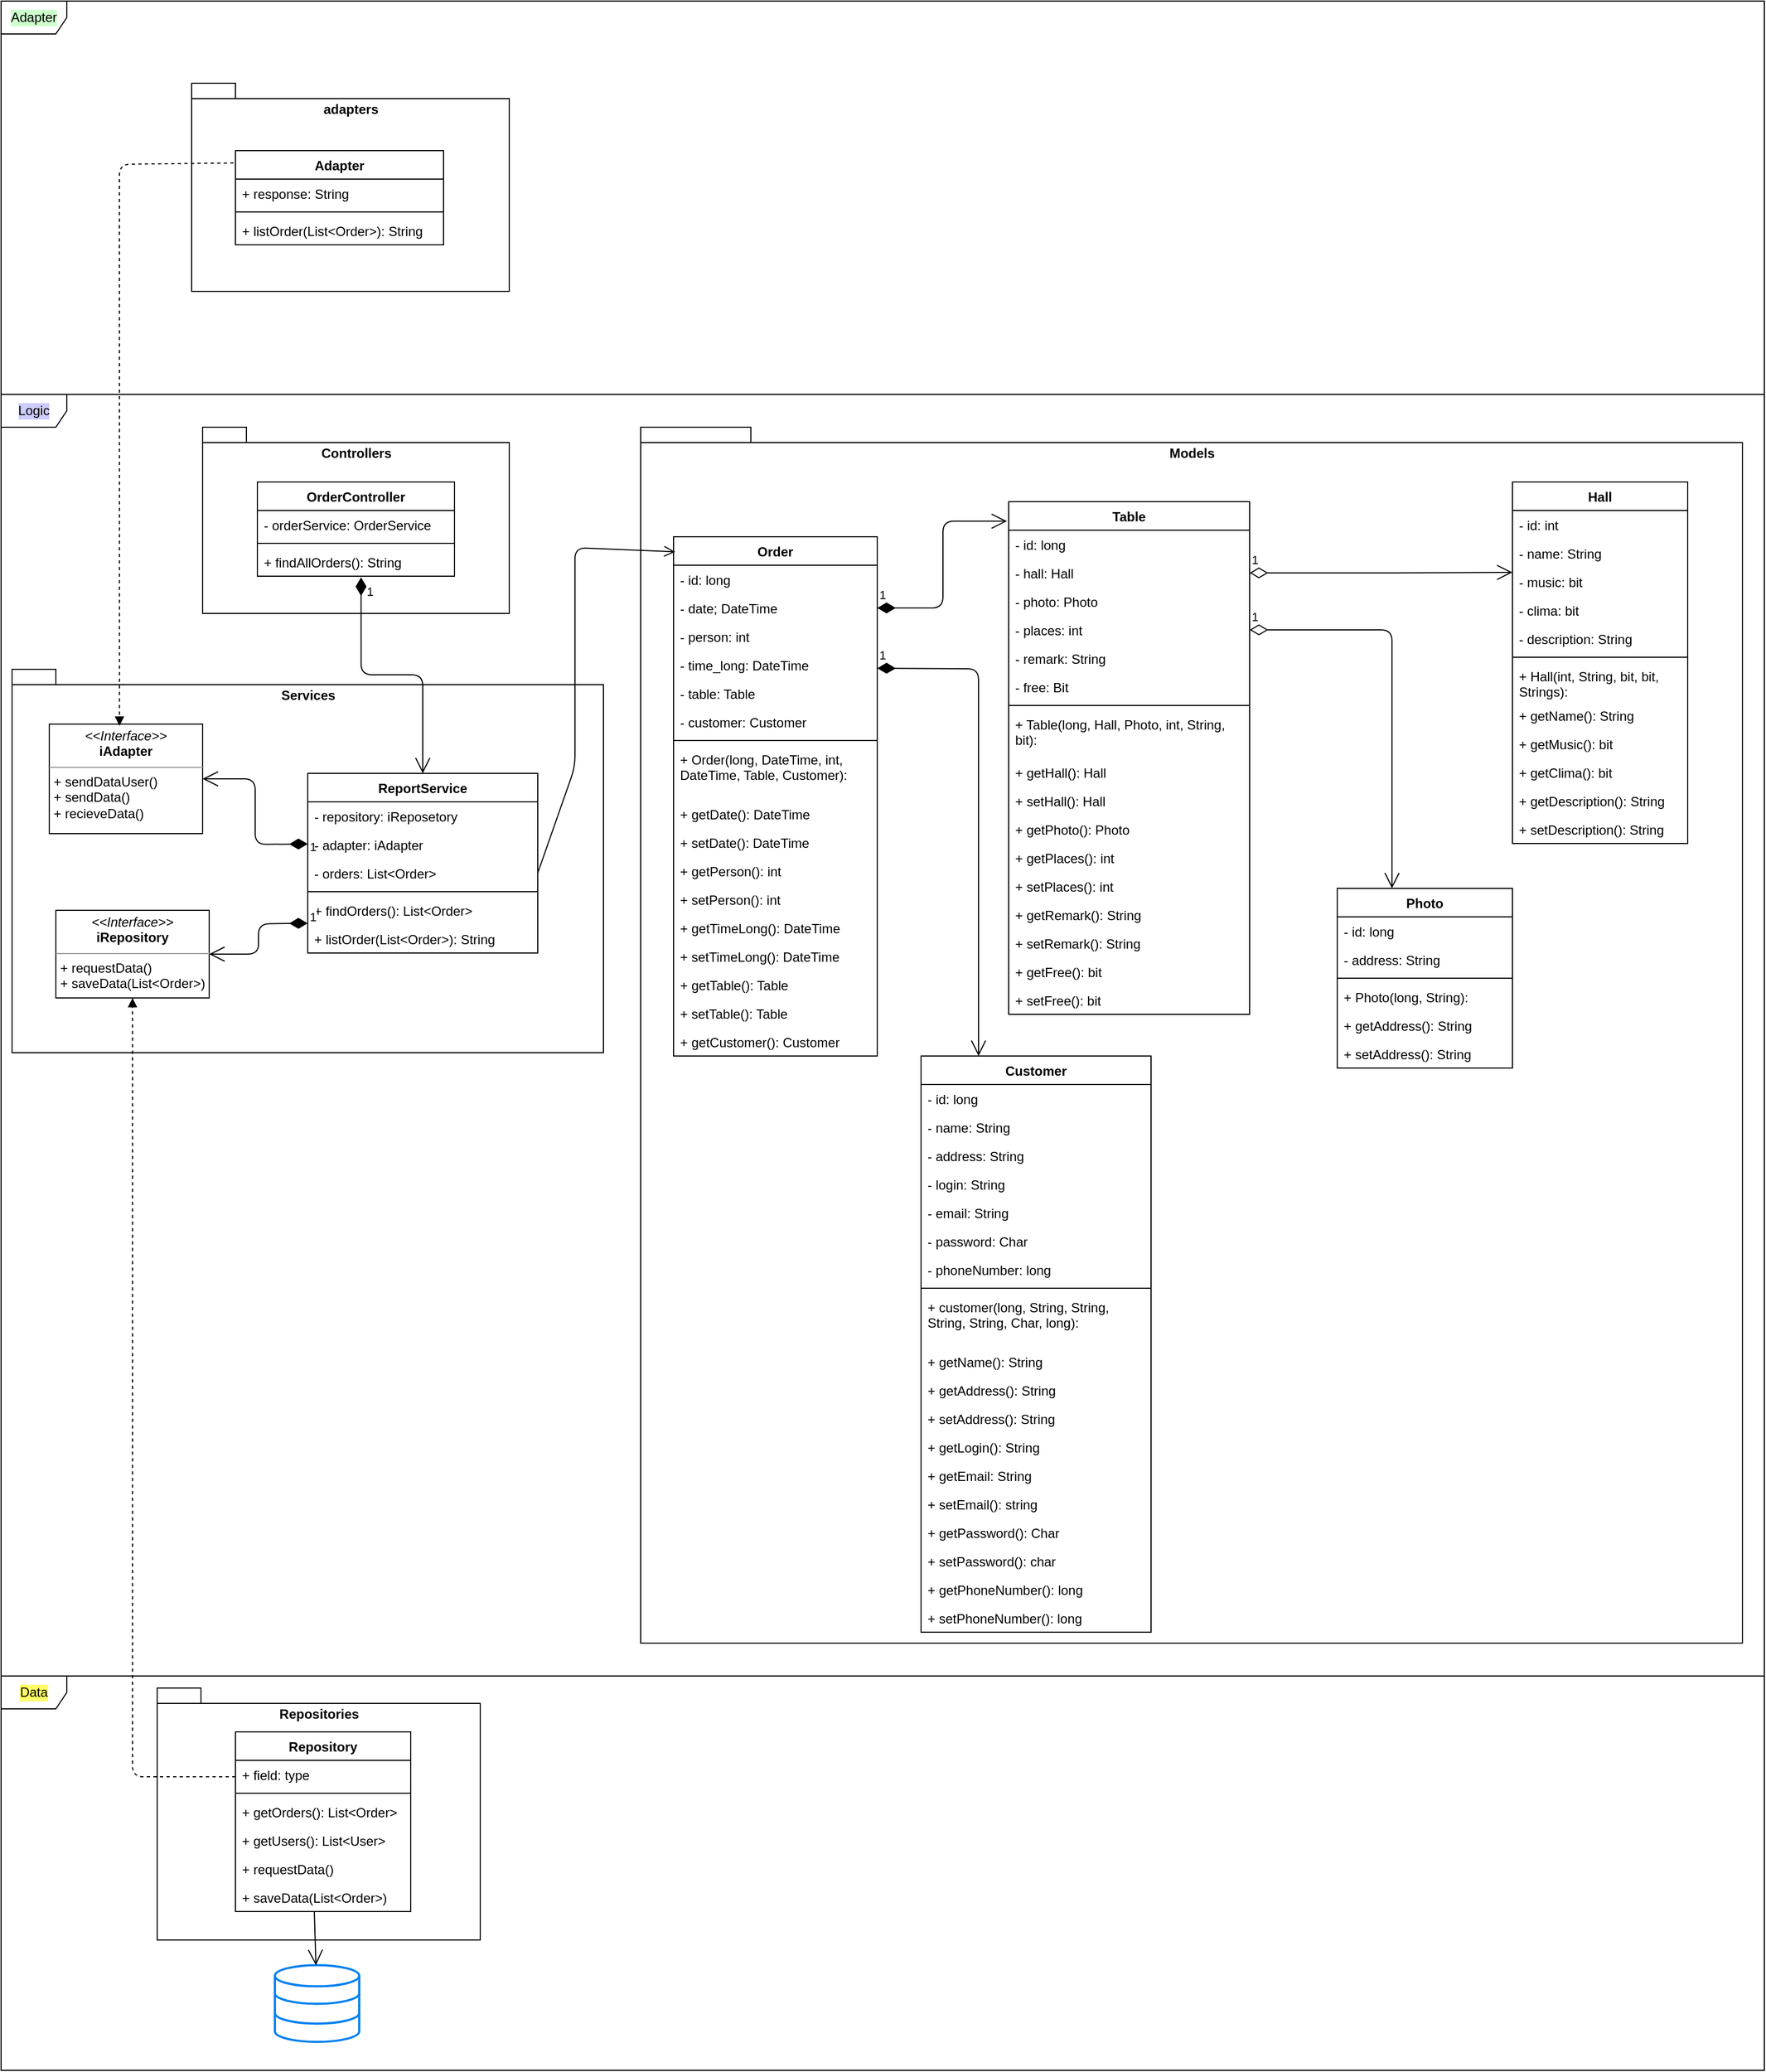 <mxfile>
    <diagram id="HveUVGLnDqSkw_67JXfe" name="Страница 1">
        <mxGraphModel dx="4443" dy="2706" grid="1" gridSize="10" guides="1" tooltips="1" connect="1" arrows="1" fold="1" page="1" pageScale="1" pageWidth="827" pageHeight="1169" math="0" shadow="0">
            <root>
                <mxCell id="0"/>
                <mxCell id="1" parent="0"/>
                <mxCell id="2" value="Data" style="shape=umlFrame;whiteSpace=wrap;html=1;labelBackgroundColor=#FFFF66;" parent="1" vertex="1">
                    <mxGeometry x="-1610" y="409" width="1610" height="360" as="geometry"/>
                </mxCell>
                <mxCell id="3" value="Logic" style="shape=umlFrame;whiteSpace=wrap;html=1;labelBackgroundColor=#CCCCFF;" parent="1" vertex="1">
                    <mxGeometry x="-1610" y="-761" width="1610" height="1170" as="geometry"/>
                </mxCell>
                <mxCell id="4" value="Repositories" style="shape=folder;fontStyle=1;spacingTop=10;tabWidth=40;tabHeight=14;tabPosition=left;html=1;verticalAlign=top;" parent="1" vertex="1">
                    <mxGeometry x="-1467.5" y="420" width="295" height="230" as="geometry"/>
                </mxCell>
                <mxCell id="5" value="Services" style="shape=folder;fontStyle=1;spacingTop=10;tabWidth=40;tabHeight=14;tabPosition=left;html=1;horizontal=1;verticalAlign=top;" parent="1" vertex="1">
                    <mxGeometry x="-1600" y="-510" width="540" height="350" as="geometry"/>
                </mxCell>
                <mxCell id="6" value="Adapter" style="shape=umlFrame;whiteSpace=wrap;html=1;labelBackgroundColor=#CCFFCC;" parent="1" vertex="1">
                    <mxGeometry x="-1610" y="-1120" width="1610" height="359" as="geometry"/>
                </mxCell>
                <mxCell id="7" value="adapters" style="shape=folder;fontStyle=1;spacingTop=10;tabWidth=40;tabHeight=14;tabPosition=left;html=1;align=center;verticalAlign=top;" parent="1" vertex="1">
                    <mxGeometry x="-1436" y="-1045" width="290" height="190" as="geometry"/>
                </mxCell>
                <mxCell id="8" value="Adapter" style="swimlane;fontStyle=1;align=center;verticalAlign=top;childLayout=stackLayout;horizontal=1;startSize=26;horizontalStack=0;resizeParent=1;resizeParentMax=0;resizeLast=0;collapsible=1;marginBottom=0;" parent="1" vertex="1">
                    <mxGeometry x="-1396" y="-983.5" width="190" height="86" as="geometry"/>
                </mxCell>
                <mxCell id="9" value="+ response: String" style="text;strokeColor=none;fillColor=none;align=left;verticalAlign=top;spacingLeft=4;spacingRight=4;overflow=hidden;rotatable=0;points=[[0,0.5],[1,0.5]];portConstraint=eastwest;" parent="8" vertex="1">
                    <mxGeometry y="26" width="190" height="26" as="geometry"/>
                </mxCell>
                <mxCell id="10" value="" style="line;strokeWidth=1;fillColor=none;align=left;verticalAlign=middle;spacingTop=-1;spacingLeft=3;spacingRight=3;rotatable=0;labelPosition=right;points=[];portConstraint=eastwest;strokeColor=inherit;" parent="8" vertex="1">
                    <mxGeometry y="52" width="190" height="8" as="geometry"/>
                </mxCell>
                <mxCell id="11" value="+ listOrder(List&lt;Order&gt;): String" style="text;strokeColor=none;fillColor=none;align=left;verticalAlign=top;spacingLeft=4;spacingRight=4;overflow=hidden;rotatable=0;points=[[0,0.5],[1,0.5]];portConstraint=eastwest;" parent="8" vertex="1">
                    <mxGeometry y="60" width="190" height="26" as="geometry"/>
                </mxCell>
                <mxCell id="12" value="ReportService" style="swimlane;fontStyle=1;align=center;verticalAlign=top;childLayout=stackLayout;horizontal=1;startSize=26;horizontalStack=0;resizeParent=1;resizeParentMax=0;resizeLast=0;collapsible=1;marginBottom=0;" parent="1" vertex="1">
                    <mxGeometry x="-1330" y="-415" width="210" height="164" as="geometry">
                        <mxRectangle x="-1266" y="-401" width="120" height="30" as="alternateBounds"/>
                    </mxGeometry>
                </mxCell>
                <mxCell id="13" value="- repository: iReposetory" style="text;strokeColor=none;fillColor=none;align=left;verticalAlign=top;spacingLeft=4;spacingRight=4;overflow=hidden;rotatable=0;points=[[0,0.5],[1,0.5]];portConstraint=eastwest;" parent="12" vertex="1">
                    <mxGeometry y="26" width="210" height="26" as="geometry"/>
                </mxCell>
                <mxCell id="15" value="1" style="endArrow=open;html=1;endSize=12;startArrow=diamondThin;startSize=14;startFill=1;edgeStyle=orthogonalEdgeStyle;align=left;verticalAlign=middle;entryX=1;entryY=0.5;entryDx=0;entryDy=0;" parent="12" target="28" edge="1">
                    <mxGeometry x="-1" y="3" relative="1" as="geometry">
                        <mxPoint y="64.41" as="sourcePoint"/>
                        <mxPoint x="160" y="64.41" as="targetPoint"/>
                    </mxGeometry>
                </mxCell>
                <mxCell id="14" value="- adapter: iAdapter" style="text;strokeColor=none;fillColor=none;align=left;verticalAlign=top;spacingLeft=4;spacingRight=4;overflow=hidden;rotatable=0;points=[[0,0.5],[1,0.5]];portConstraint=eastwest;" parent="12" vertex="1">
                    <mxGeometry y="52" width="210" height="26" as="geometry"/>
                </mxCell>
                <mxCell id="16" value="- orders: List&lt;Order&gt;" style="text;strokeColor=none;fillColor=none;align=left;verticalAlign=top;spacingLeft=4;spacingRight=4;overflow=hidden;rotatable=0;points=[[0,0.5],[1,0.5]];portConstraint=eastwest;" parent="12" vertex="1">
                    <mxGeometry y="78" width="210" height="26" as="geometry"/>
                </mxCell>
                <mxCell id="17" value="" style="line;strokeWidth=1;fillColor=none;align=left;verticalAlign=middle;spacingTop=-1;spacingLeft=3;spacingRight=3;rotatable=0;labelPosition=right;points=[];portConstraint=eastwest;strokeColor=inherit;" parent="12" vertex="1">
                    <mxGeometry y="104" width="210" height="8" as="geometry"/>
                </mxCell>
                <mxCell id="18" value="+ findOrders(): List&lt;Order&gt;" style="text;strokeColor=none;fillColor=none;align=left;verticalAlign=top;spacingLeft=4;spacingRight=4;overflow=hidden;rotatable=0;points=[[0,0.5],[1,0.5]];portConstraint=eastwest;" parent="12" vertex="1">
                    <mxGeometry y="112" width="210" height="26" as="geometry"/>
                </mxCell>
                <mxCell id="19" value="1" style="endArrow=open;html=1;endSize=12;startArrow=diamondThin;startSize=14;startFill=1;edgeStyle=orthogonalEdgeStyle;align=left;verticalAlign=bottom;entryX=1;entryY=0.5;entryDx=0;entryDy=0;" parent="12" target="27" edge="1">
                    <mxGeometry x="-1" y="3" relative="1" as="geometry">
                        <mxPoint y="136.82" as="sourcePoint"/>
                        <mxPoint x="160" y="136.82" as="targetPoint"/>
                    </mxGeometry>
                </mxCell>
                <mxCell id="20" value="+ listOrder(List&lt;Order&gt;): String" style="text;strokeColor=none;fillColor=none;align=left;verticalAlign=top;spacingLeft=4;spacingRight=4;overflow=hidden;rotatable=0;points=[[0,0.5],[1,0.5]];portConstraint=eastwest;" parent="12" vertex="1">
                    <mxGeometry y="138" width="210" height="26" as="geometry"/>
                </mxCell>
                <mxCell id="21" value="Repository" style="swimlane;fontStyle=1;align=center;verticalAlign=top;childLayout=stackLayout;horizontal=1;startSize=26;horizontalStack=0;resizeParent=1;resizeParentMax=0;resizeLast=0;collapsible=1;marginBottom=0;" parent="1" vertex="1">
                    <mxGeometry x="-1396" y="460" width="160" height="164" as="geometry"/>
                </mxCell>
                <mxCell id="22" value="+ field: type" style="text;strokeColor=none;fillColor=none;align=left;verticalAlign=top;spacingLeft=4;spacingRight=4;overflow=hidden;rotatable=0;points=[[0,0.5],[1,0.5]];portConstraint=eastwest;" parent="21" vertex="1">
                    <mxGeometry y="26" width="160" height="26" as="geometry"/>
                </mxCell>
                <mxCell id="23" value="" style="line;strokeWidth=1;fillColor=none;align=left;verticalAlign=middle;spacingTop=-1;spacingLeft=3;spacingRight=3;rotatable=0;labelPosition=right;points=[];portConstraint=eastwest;strokeColor=inherit;" parent="21" vertex="1">
                    <mxGeometry y="52" width="160" height="8" as="geometry"/>
                </mxCell>
                <mxCell id="24" value="+ getOrders(): List&lt;Order&gt;" style="text;strokeColor=none;fillColor=none;align=left;verticalAlign=top;spacingLeft=4;spacingRight=4;overflow=hidden;rotatable=0;points=[[0,0.5],[1,0.5]];portConstraint=eastwest;" parent="21" vertex="1">
                    <mxGeometry y="60" width="160" height="26" as="geometry"/>
                </mxCell>
                <mxCell id="159" value="+ getUsers(): List&lt;User&gt;" style="text;strokeColor=none;fillColor=none;align=left;verticalAlign=top;spacingLeft=4;spacingRight=4;overflow=hidden;rotatable=0;points=[[0,0.5],[1,0.5]];portConstraint=eastwest;" vertex="1" parent="21">
                    <mxGeometry y="86" width="160" height="26" as="geometry"/>
                </mxCell>
                <mxCell id="160" value="+ requestData()&#10;" style="text;strokeColor=none;fillColor=none;align=left;verticalAlign=top;spacingLeft=4;spacingRight=4;overflow=hidden;rotatable=0;points=[[0,0.5],[1,0.5]];portConstraint=eastwest;" vertex="1" parent="21">
                    <mxGeometry y="112" width="160" height="26" as="geometry"/>
                </mxCell>
                <mxCell id="161" value="+ saveData(List&lt;Order&gt;)" style="text;strokeColor=none;fillColor=none;align=left;verticalAlign=top;spacingLeft=4;spacingRight=4;overflow=hidden;rotatable=0;points=[[0,0.5],[1,0.5]];portConstraint=eastwest;" vertex="1" parent="21">
                    <mxGeometry y="138" width="160" height="26" as="geometry"/>
                </mxCell>
                <mxCell id="26" value="" style="html=1;verticalLabelPosition=bottom;align=center;labelBackgroundColor=#ffffff;verticalAlign=top;strokeWidth=2;strokeColor=#0080F0;shadow=0;dashed=0;shape=mxgraph.ios7.icons.data;" parent="1" vertex="1">
                    <mxGeometry x="-1360" y="673" width="77" height="70" as="geometry"/>
                </mxCell>
                <mxCell id="27" value="&lt;p style=&quot;margin:0px;margin-top:4px;text-align:center;&quot;&gt;&lt;i&gt;&amp;lt;&amp;lt;Interface&amp;gt;&amp;gt;&lt;/i&gt;&lt;br&gt;&lt;b&gt;iRepository&lt;/b&gt;&lt;/p&gt;&lt;hr size=&quot;1&quot;&gt;&lt;p style=&quot;margin:0px;margin-left:4px;&quot;&gt;&lt;span style=&quot;background-color: initial;&quot;&gt;+ requestData()&lt;/span&gt;&lt;/p&gt;&lt;p style=&quot;margin:0px;margin-left:4px;&quot;&gt;&lt;span style=&quot;background-color: initial;&quot;&gt;+ saveData(List&amp;lt;Order&amp;gt;)&lt;/span&gt;&lt;br&gt;&lt;/p&gt;" style="verticalAlign=top;align=left;overflow=fill;fontSize=12;fontFamily=Helvetica;html=1;" parent="1" vertex="1">
                    <mxGeometry x="-1560" y="-290" width="140" height="80" as="geometry"/>
                </mxCell>
                <mxCell id="28" value="&lt;p style=&quot;margin:0px;margin-top:4px;text-align:center;&quot;&gt;&lt;i&gt;&amp;lt;&amp;lt;Interface&amp;gt;&amp;gt;&lt;/i&gt;&lt;br&gt;&lt;b&gt;iAdapter&lt;/b&gt;&lt;/p&gt;&lt;hr size=&quot;1&quot;&gt;&lt;p style=&quot;margin:0px;margin-left:4px;&quot;&gt;&lt;span style=&quot;background-color: initial;&quot;&gt;+ sendDataUser()&lt;/span&gt;&lt;/p&gt;&lt;p style=&quot;margin:0px;margin-left:4px;&quot;&gt;&lt;span style=&quot;background-color: initial;&quot;&gt;+ sendData()&lt;/span&gt;&lt;br&gt;&lt;/p&gt;&lt;p style=&quot;margin:0px;margin-left:4px;&quot;&gt;&lt;span style=&quot;background-color: initial;&quot;&gt;+ recieveData()&lt;/span&gt;&lt;/p&gt;" style="verticalAlign=top;align=left;overflow=fill;fontSize=12;fontFamily=Helvetica;html=1;" parent="1" vertex="1">
                    <mxGeometry x="-1566" y="-460" width="140" height="100" as="geometry"/>
                </mxCell>
                <mxCell id="29" value="" style="html=1;verticalAlign=bottom;labelBackgroundColor=none;endArrow=block;endFill=1;dashed=1;exitX=-0.009;exitY=0.131;exitDx=0;exitDy=0;exitPerimeter=0;entryX=0.458;entryY=0.016;entryDx=0;entryDy=0;entryPerimeter=0;" parent="1" source="8" target="28" edge="1">
                    <mxGeometry width="160" relative="1" as="geometry">
                        <mxPoint x="-1326" y="-541" as="sourcePoint"/>
                        <mxPoint x="-1166" y="-541" as="targetPoint"/>
                        <Array as="points">
                            <mxPoint x="-1502" y="-971"/>
                        </Array>
                    </mxGeometry>
                </mxCell>
                <mxCell id="30" value="" style="html=1;verticalAlign=bottom;labelBackgroundColor=none;endArrow=block;endFill=1;dashed=1;exitX=0;exitY=0.25;exitDx=0;exitDy=0;entryX=0.5;entryY=1;entryDx=0;entryDy=0;" parent="1" source="21" target="27" edge="1">
                    <mxGeometry width="160" relative="1" as="geometry">
                        <mxPoint x="-1326" y="159" as="sourcePoint"/>
                        <mxPoint x="-1166" y="159" as="targetPoint"/>
                        <Array as="points">
                            <mxPoint x="-1490" y="501"/>
                        </Array>
                    </mxGeometry>
                </mxCell>
                <mxCell id="31" value="Controllers" style="shape=folder;fontStyle=1;spacingTop=10;tabWidth=40;tabHeight=14;tabPosition=left;html=1;horizontal=1;verticalAlign=top;" parent="1" vertex="1">
                    <mxGeometry x="-1426" y="-731" width="280" height="170" as="geometry"/>
                </mxCell>
                <mxCell id="32" value="OrderController" style="swimlane;fontStyle=1;align=center;verticalAlign=top;childLayout=stackLayout;horizontal=1;startSize=26;horizontalStack=0;resizeParent=1;resizeParentMax=0;resizeLast=0;collapsible=1;marginBottom=0;" parent="1" vertex="1">
                    <mxGeometry x="-1376" y="-681" width="180" height="86" as="geometry"/>
                </mxCell>
                <mxCell id="33" value="- orderService: OrderService" style="text;strokeColor=none;fillColor=none;align=left;verticalAlign=top;spacingLeft=4;spacingRight=4;overflow=hidden;rotatable=0;points=[[0,0.5],[1,0.5]];portConstraint=eastwest;" parent="32" vertex="1">
                    <mxGeometry y="26" width="180" height="26" as="geometry"/>
                </mxCell>
                <mxCell id="34" value="" style="line;strokeWidth=1;fillColor=none;align=left;verticalAlign=middle;spacingTop=-1;spacingLeft=3;spacingRight=3;rotatable=0;labelPosition=right;points=[];portConstraint=eastwest;strokeColor=inherit;" parent="32" vertex="1">
                    <mxGeometry y="52" width="180" height="8" as="geometry"/>
                </mxCell>
                <mxCell id="35" value="+ findAllOrders(): String" style="text;strokeColor=none;fillColor=none;align=left;verticalAlign=top;spacingLeft=4;spacingRight=4;overflow=hidden;rotatable=0;points=[[0,0.5],[1,0.5]];portConstraint=eastwest;" parent="32" vertex="1">
                    <mxGeometry y="60" width="180" height="26" as="geometry"/>
                </mxCell>
                <mxCell id="36" value="1" style="endArrow=open;html=1;endSize=12;startArrow=diamondThin;startSize=14;startFill=1;edgeStyle=orthogonalEdgeStyle;align=left;verticalAlign=top;exitX=0.526;exitY=1.038;exitDx=0;exitDy=0;exitPerimeter=0;entryX=0.5;entryY=0;entryDx=0;entryDy=0;" parent="1" source="35" target="12" edge="1">
                    <mxGeometry x="-1" y="3" relative="1" as="geometry">
                        <mxPoint x="-1326" y="-331" as="sourcePoint"/>
                        <mxPoint x="-1166" y="-331" as="targetPoint"/>
                    </mxGeometry>
                </mxCell>
                <mxCell id="37" value="Models" style="shape=folder;fontStyle=1;spacingTop=10;tabWidth=40;tabHeight=14;tabPosition=left;html=1;horizontal=1;verticalAlign=top;" parent="1" vertex="1">
                    <mxGeometry x="-1026" y="-731" width="1006" height="1110" as="geometry"/>
                </mxCell>
                <mxCell id="38" value="Order" style="swimlane;fontStyle=1;align=center;verticalAlign=top;childLayout=stackLayout;horizontal=1;startSize=26;horizontalStack=0;resizeParent=1;resizeParentMax=0;resizeLast=0;collapsible=1;marginBottom=0;" parent="1" vertex="1">
                    <mxGeometry x="-996" y="-631" width="186" height="474" as="geometry"/>
                </mxCell>
                <mxCell id="39" value="- id: long" style="text;strokeColor=none;fillColor=none;align=left;verticalAlign=top;spacingLeft=4;spacingRight=4;overflow=hidden;rotatable=0;points=[[0,0.5],[1,0.5]];portConstraint=eastwest;" parent="38" vertex="1">
                    <mxGeometry y="26" width="186" height="26" as="geometry"/>
                </mxCell>
                <mxCell id="40" value="- date; DateTime" style="text;strokeColor=none;fillColor=none;align=left;verticalAlign=top;spacingLeft=4;spacingRight=4;overflow=hidden;rotatable=0;points=[[0,0.5],[1,0.5]];portConstraint=eastwest;" parent="38" vertex="1">
                    <mxGeometry y="52" width="186" height="26" as="geometry"/>
                </mxCell>
                <mxCell id="41" value="- person: int" style="text;strokeColor=none;fillColor=none;align=left;verticalAlign=top;spacingLeft=4;spacingRight=4;overflow=hidden;rotatable=0;points=[[0,0.5],[1,0.5]];portConstraint=eastwest;" parent="38" vertex="1">
                    <mxGeometry y="78" width="186" height="26" as="geometry"/>
                </mxCell>
                <mxCell id="42" value="- time_long: DateTime" style="text;strokeColor=none;fillColor=none;align=left;verticalAlign=top;spacingLeft=4;spacingRight=4;overflow=hidden;rotatable=0;points=[[0,0.5],[1,0.5]];portConstraint=eastwest;" parent="38" vertex="1">
                    <mxGeometry y="104" width="186" height="26" as="geometry"/>
                </mxCell>
                <mxCell id="43" value="- table: Table" style="text;strokeColor=none;fillColor=none;align=left;verticalAlign=top;spacingLeft=4;spacingRight=4;overflow=hidden;rotatable=0;points=[[0,0.5],[1,0.5]];portConstraint=eastwest;" parent="38" vertex="1">
                    <mxGeometry y="130" width="186" height="26" as="geometry"/>
                </mxCell>
                <mxCell id="44" value="- customer: Customer" style="text;strokeColor=none;fillColor=none;align=left;verticalAlign=top;spacingLeft=4;spacingRight=4;overflow=hidden;rotatable=0;points=[[0,0.5],[1,0.5]];portConstraint=eastwest;" parent="38" vertex="1">
                    <mxGeometry y="156" width="186" height="26" as="geometry"/>
                </mxCell>
                <mxCell id="46" value="" style="line;strokeWidth=1;fillColor=none;align=left;verticalAlign=middle;spacingTop=-1;spacingLeft=3;spacingRight=3;rotatable=0;labelPosition=right;points=[];portConstraint=eastwest;strokeColor=inherit;" parent="38" vertex="1">
                    <mxGeometry y="182" width="186" height="8" as="geometry"/>
                </mxCell>
                <mxCell id="47" value="+ Order(long, DateTime, int, DateTime, Table, Customer):" style="text;strokeColor=none;fillColor=none;align=left;verticalAlign=top;spacingLeft=4;spacingRight=4;overflow=hidden;rotatable=0;points=[[0,0.5],[1,0.5]];portConstraint=eastwest;whiteSpace=wrap;" parent="38" vertex="1">
                    <mxGeometry y="190" width="186" height="50" as="geometry"/>
                </mxCell>
                <mxCell id="49" value="+ getDate(): DateTime" style="text;strokeColor=none;fillColor=none;align=left;verticalAlign=top;spacingLeft=4;spacingRight=4;overflow=hidden;rotatable=0;points=[[0,0.5],[1,0.5]];portConstraint=eastwest;" parent="38" vertex="1">
                    <mxGeometry y="240" width="186" height="26" as="geometry"/>
                </mxCell>
                <mxCell id="50" value="+ setDate(): DateTime" style="text;strokeColor=none;fillColor=none;align=left;verticalAlign=top;spacingLeft=4;spacingRight=4;overflow=hidden;rotatable=0;points=[[0,0.5],[1,0.5]];portConstraint=eastwest;" parent="38" vertex="1">
                    <mxGeometry y="266" width="186" height="26" as="geometry"/>
                </mxCell>
                <mxCell id="51" value="+ getPerson(): int" style="text;strokeColor=none;fillColor=none;align=left;verticalAlign=top;spacingLeft=4;spacingRight=4;overflow=hidden;rotatable=0;points=[[0,0.5],[1,0.5]];portConstraint=eastwest;" parent="38" vertex="1">
                    <mxGeometry y="292" width="186" height="26" as="geometry"/>
                </mxCell>
                <mxCell id="52" value="+ setPerson(): int" style="text;strokeColor=none;fillColor=none;align=left;verticalAlign=top;spacingLeft=4;spacingRight=4;overflow=hidden;rotatable=0;points=[[0,0.5],[1,0.5]];portConstraint=eastwest;" parent="38" vertex="1">
                    <mxGeometry y="318" width="186" height="26" as="geometry"/>
                </mxCell>
                <mxCell id="53" value="+ getTimeLong(): DateTime " style="text;strokeColor=none;fillColor=none;align=left;verticalAlign=top;spacingLeft=4;spacingRight=4;overflow=hidden;rotatable=0;points=[[0,0.5],[1,0.5]];portConstraint=eastwest;" parent="38" vertex="1">
                    <mxGeometry y="344" width="186" height="26" as="geometry"/>
                </mxCell>
                <mxCell id="54" value="+ setTimeLong(): DateTime" style="text;strokeColor=none;fillColor=none;align=left;verticalAlign=top;spacingLeft=4;spacingRight=4;overflow=hidden;rotatable=0;points=[[0,0.5],[1,0.5]];portConstraint=eastwest;" parent="38" vertex="1">
                    <mxGeometry y="370" width="186" height="26" as="geometry"/>
                </mxCell>
                <mxCell id="138" value="+ getTable(): Table" style="text;strokeColor=none;fillColor=none;align=left;verticalAlign=top;spacingLeft=4;spacingRight=4;overflow=hidden;rotatable=0;points=[[0,0.5],[1,0.5]];portConstraint=eastwest;" vertex="1" parent="38">
                    <mxGeometry y="396" width="186" height="26" as="geometry"/>
                </mxCell>
                <mxCell id="139" value="+ setTable(): Table" style="text;strokeColor=none;fillColor=none;align=left;verticalAlign=top;spacingLeft=4;spacingRight=4;overflow=hidden;rotatable=0;points=[[0,0.5],[1,0.5]];portConstraint=eastwest;" vertex="1" parent="38">
                    <mxGeometry y="422" width="186" height="26" as="geometry"/>
                </mxCell>
                <mxCell id="140" value="+ getCustomer(): Customer" style="text;strokeColor=none;fillColor=none;align=left;verticalAlign=top;spacingLeft=4;spacingRight=4;overflow=hidden;rotatable=0;points=[[0,0.5],[1,0.5]];portConstraint=eastwest;" vertex="1" parent="38">
                    <mxGeometry y="448" width="186" height="26" as="geometry"/>
                </mxCell>
                <mxCell id="55" value="" style="endArrow=open;startArrow=none;endFill=0;startFill=0;endSize=8;html=1;verticalAlign=bottom;labelBackgroundColor=none;strokeWidth=1;entryX=0.008;entryY=0.029;entryDx=0;entryDy=0;entryPerimeter=0;exitX=1;exitY=0.5;exitDx=0;exitDy=0;" parent="1" target="38" edge="1" source="16">
                    <mxGeometry width="160" relative="1" as="geometry">
                        <mxPoint x="-1176" y="-421" as="sourcePoint"/>
                        <mxPoint x="-1016" y="-421" as="targetPoint"/>
                        <Array as="points">
                            <mxPoint x="-1086" y="-421"/>
                            <mxPoint x="-1086" y="-621"/>
                        </Array>
                    </mxGeometry>
                </mxCell>
                <mxCell id="70" value="Table" style="swimlane;fontStyle=1;align=center;verticalAlign=top;childLayout=stackLayout;horizontal=1;startSize=26;horizontalStack=0;resizeParent=1;resizeParentMax=0;resizeLast=0;collapsible=1;marginBottom=0;" parent="1" vertex="1">
                    <mxGeometry x="-690" y="-663" width="220" height="468" as="geometry"/>
                </mxCell>
                <mxCell id="71" value="- id: long" style="text;strokeColor=none;fillColor=none;align=left;verticalAlign=top;spacingLeft=4;spacingRight=4;overflow=hidden;rotatable=0;points=[[0,0.5],[1,0.5]];portConstraint=eastwest;" parent="70" vertex="1">
                    <mxGeometry y="26" width="220" height="26" as="geometry"/>
                </mxCell>
                <mxCell id="72" value="- hall: Hall" style="text;strokeColor=none;fillColor=none;align=left;verticalAlign=top;spacingLeft=4;spacingRight=4;overflow=hidden;rotatable=0;points=[[0,0.5],[1,0.5]];portConstraint=eastwest;" parent="70" vertex="1">
                    <mxGeometry y="52" width="220" height="26" as="geometry"/>
                </mxCell>
                <mxCell id="73" value="- photo: Photo" style="text;strokeColor=none;fillColor=none;align=left;verticalAlign=top;spacingLeft=4;spacingRight=4;overflow=hidden;rotatable=0;points=[[0,0.5],[1,0.5]];portConstraint=eastwest;" parent="70" vertex="1">
                    <mxGeometry y="78" width="220" height="26" as="geometry"/>
                </mxCell>
                <mxCell id="74" value="- places: int" style="text;strokeColor=none;fillColor=none;align=left;verticalAlign=top;spacingLeft=4;spacingRight=4;overflow=hidden;rotatable=0;points=[[0,0.5],[1,0.5]];portConstraint=eastwest;" parent="70" vertex="1">
                    <mxGeometry y="104" width="220" height="26" as="geometry"/>
                </mxCell>
                <mxCell id="75" value="- remark: String" style="text;strokeColor=none;fillColor=none;align=left;verticalAlign=top;spacingLeft=4;spacingRight=4;overflow=hidden;rotatable=0;points=[[0,0.5],[1,0.5]];portConstraint=eastwest;" parent="70" vertex="1">
                    <mxGeometry y="130" width="220" height="26" as="geometry"/>
                </mxCell>
                <mxCell id="76" value="- free: Bit" style="text;strokeColor=none;fillColor=none;align=left;verticalAlign=top;spacingLeft=4;spacingRight=4;overflow=hidden;rotatable=0;points=[[0,0.5],[1,0.5]];portConstraint=eastwest;" parent="70" vertex="1">
                    <mxGeometry y="156" width="220" height="26" as="geometry"/>
                </mxCell>
                <mxCell id="78" value="" style="line;strokeWidth=1;fillColor=none;align=left;verticalAlign=middle;spacingTop=-1;spacingLeft=3;spacingRight=3;rotatable=0;labelPosition=right;points=[];portConstraint=eastwest;strokeColor=inherit;" parent="70" vertex="1">
                    <mxGeometry y="182" width="220" height="8" as="geometry"/>
                </mxCell>
                <mxCell id="79" value="+ Table(long, Hall, Photo, int, String, bit):" style="text;strokeColor=none;fillColor=none;align=left;verticalAlign=top;spacingLeft=4;spacingRight=4;overflow=hidden;rotatable=0;points=[[0,0.5],[1,0.5]];portConstraint=eastwest;whiteSpace=wrap;" parent="70" vertex="1">
                    <mxGeometry y="190" width="220" height="44" as="geometry"/>
                </mxCell>
                <mxCell id="80" value="+ getHall(): Hall" style="text;strokeColor=none;fillColor=none;align=left;verticalAlign=top;spacingLeft=4;spacingRight=4;overflow=hidden;rotatable=0;points=[[0,0.5],[1,0.5]];portConstraint=eastwest;" parent="70" vertex="1">
                    <mxGeometry y="234" width="220" height="26" as="geometry"/>
                </mxCell>
                <mxCell id="81" value="+ setHall(): Hall" style="text;strokeColor=none;fillColor=none;align=left;verticalAlign=top;spacingLeft=4;spacingRight=4;overflow=hidden;rotatable=0;points=[[0,0.5],[1,0.5]];portConstraint=eastwest;" parent="70" vertex="1">
                    <mxGeometry y="260" width="220" height="26" as="geometry"/>
                </mxCell>
                <mxCell id="82" value="+ getPhoto(): Photo" style="text;strokeColor=none;fillColor=none;align=left;verticalAlign=top;spacingLeft=4;spacingRight=4;overflow=hidden;rotatable=0;points=[[0,0.5],[1,0.5]];portConstraint=eastwest;" parent="70" vertex="1">
                    <mxGeometry y="286" width="220" height="26" as="geometry"/>
                </mxCell>
                <mxCell id="83" value="+ getPlaces(): int" style="text;strokeColor=none;fillColor=none;align=left;verticalAlign=top;spacingLeft=4;spacingRight=4;overflow=hidden;rotatable=0;points=[[0,0.5],[1,0.5]];portConstraint=eastwest;" parent="70" vertex="1">
                    <mxGeometry y="312" width="220" height="26" as="geometry"/>
                </mxCell>
                <mxCell id="84" value="+ setPlaces(): int" style="text;strokeColor=none;fillColor=none;align=left;verticalAlign=top;spacingLeft=4;spacingRight=4;overflow=hidden;rotatable=0;points=[[0,0.5],[1,0.5]];portConstraint=eastwest;" parent="70" vertex="1">
                    <mxGeometry y="338" width="220" height="26" as="geometry"/>
                </mxCell>
                <mxCell id="85" value="+ getRemark(): String" style="text;strokeColor=none;fillColor=none;align=left;verticalAlign=top;spacingLeft=4;spacingRight=4;overflow=hidden;rotatable=0;points=[[0,0.5],[1,0.5]];portConstraint=eastwest;" parent="70" vertex="1">
                    <mxGeometry y="364" width="220" height="26" as="geometry"/>
                </mxCell>
                <mxCell id="86" value="+ setRemark(): String" style="text;strokeColor=none;fillColor=none;align=left;verticalAlign=top;spacingLeft=4;spacingRight=4;overflow=hidden;rotatable=0;points=[[0,0.5],[1,0.5]];portConstraint=eastwest;" parent="70" vertex="1">
                    <mxGeometry y="390" width="220" height="26" as="geometry"/>
                </mxCell>
                <mxCell id="87" value="+ getFree(): bit" style="text;strokeColor=none;fillColor=none;align=left;verticalAlign=top;spacingLeft=4;spacingRight=4;overflow=hidden;rotatable=0;points=[[0,0.5],[1,0.5]];portConstraint=eastwest;" parent="70" vertex="1">
                    <mxGeometry y="416" width="220" height="26" as="geometry"/>
                </mxCell>
                <mxCell id="149" value="+ setFree(): bit" style="text;strokeColor=none;fillColor=none;align=left;verticalAlign=top;spacingLeft=4;spacingRight=4;overflow=hidden;rotatable=0;points=[[0,0.5],[1,0.5]];portConstraint=eastwest;" vertex="1" parent="70">
                    <mxGeometry y="442" width="220" height="26" as="geometry"/>
                </mxCell>
                <mxCell id="88" value="Customer" style="swimlane;fontStyle=1;align=center;verticalAlign=top;childLayout=stackLayout;horizontal=1;startSize=26;horizontalStack=0;resizeParent=1;resizeParentMax=0;resizeLast=0;collapsible=1;marginBottom=0;" parent="1" vertex="1">
                    <mxGeometry x="-770" y="-157" width="210" height="526" as="geometry"/>
                </mxCell>
                <mxCell id="89" value="- id: long" style="text;strokeColor=none;fillColor=none;align=left;verticalAlign=top;spacingLeft=4;spacingRight=4;overflow=hidden;rotatable=0;points=[[0,0.5],[1,0.5]];portConstraint=eastwest;" parent="88" vertex="1">
                    <mxGeometry y="26" width="210" height="26" as="geometry"/>
                </mxCell>
                <mxCell id="90" value="- name: String" style="text;strokeColor=none;fillColor=none;align=left;verticalAlign=top;spacingLeft=4;spacingRight=4;overflow=hidden;rotatable=0;points=[[0,0.5],[1,0.5]];portConstraint=eastwest;" parent="88" vertex="1">
                    <mxGeometry y="52" width="210" height="26" as="geometry"/>
                </mxCell>
                <mxCell id="91" value="- address: String" style="text;strokeColor=none;fillColor=none;align=left;verticalAlign=top;spacingLeft=4;spacingRight=4;overflow=hidden;rotatable=0;points=[[0,0.5],[1,0.5]];portConstraint=eastwest;" parent="88" vertex="1">
                    <mxGeometry y="78" width="210" height="26" as="geometry"/>
                </mxCell>
                <mxCell id="141" value="- login: String" style="text;strokeColor=none;fillColor=none;align=left;verticalAlign=top;spacingLeft=4;spacingRight=4;overflow=hidden;rotatable=0;points=[[0,0.5],[1,0.5]];portConstraint=eastwest;" vertex="1" parent="88">
                    <mxGeometry y="104" width="210" height="26" as="geometry"/>
                </mxCell>
                <mxCell id="142" value="- email: String" style="text;strokeColor=none;fillColor=none;align=left;verticalAlign=top;spacingLeft=4;spacingRight=4;overflow=hidden;rotatable=0;points=[[0,0.5],[1,0.5]];portConstraint=eastwest;" vertex="1" parent="88">
                    <mxGeometry y="130" width="210" height="26" as="geometry"/>
                </mxCell>
                <mxCell id="143" value="- password: Char" style="text;strokeColor=none;fillColor=none;align=left;verticalAlign=top;spacingLeft=4;spacingRight=4;overflow=hidden;rotatable=0;points=[[0,0.5],[1,0.5]];portConstraint=eastwest;" vertex="1" parent="88">
                    <mxGeometry y="156" width="210" height="26" as="geometry"/>
                </mxCell>
                <mxCell id="92" value="- phoneNumber: long" style="text;strokeColor=none;fillColor=none;align=left;verticalAlign=top;spacingLeft=4;spacingRight=4;overflow=hidden;rotatable=0;points=[[0,0.5],[1,0.5]];portConstraint=eastwest;" parent="88" vertex="1">
                    <mxGeometry y="182" width="210" height="26" as="geometry"/>
                </mxCell>
                <mxCell id="93" value="" style="line;strokeWidth=1;fillColor=none;align=left;verticalAlign=middle;spacingTop=-1;spacingLeft=3;spacingRight=3;rotatable=0;labelPosition=right;points=[];portConstraint=eastwest;strokeColor=inherit;" parent="88" vertex="1">
                    <mxGeometry y="208" width="210" height="8" as="geometry"/>
                </mxCell>
                <mxCell id="94" value="+ customer(long, String, String, String, String, Char, long): " style="text;strokeColor=none;fillColor=none;align=left;verticalAlign=top;spacingLeft=4;spacingRight=4;overflow=hidden;rotatable=0;points=[[0,0.5],[1,0.5]];portConstraint=eastwest;whiteSpace=wrap;" parent="88" vertex="1">
                    <mxGeometry y="216" width="210" height="50" as="geometry"/>
                </mxCell>
                <mxCell id="95" value="+ getName(): String " style="text;strokeColor=none;fillColor=none;align=left;verticalAlign=top;spacingLeft=4;spacingRight=4;overflow=hidden;rotatable=0;points=[[0,0.5],[1,0.5]];portConstraint=eastwest;" parent="88" vertex="1">
                    <mxGeometry y="266" width="210" height="26" as="geometry"/>
                </mxCell>
                <mxCell id="96" value="+ getAddress(): String " style="text;strokeColor=none;fillColor=none;align=left;verticalAlign=top;spacingLeft=4;spacingRight=4;overflow=hidden;rotatable=0;points=[[0,0.5],[1,0.5]];portConstraint=eastwest;" parent="88" vertex="1">
                    <mxGeometry y="292" width="210" height="26" as="geometry"/>
                </mxCell>
                <mxCell id="97" value="+ setAddress(): String " style="text;strokeColor=none;fillColor=none;align=left;verticalAlign=top;spacingLeft=4;spacingRight=4;overflow=hidden;rotatable=0;points=[[0,0.5],[1,0.5]];portConstraint=eastwest;" parent="88" vertex="1">
                    <mxGeometry y="318" width="210" height="26" as="geometry"/>
                </mxCell>
                <mxCell id="98" value="+ getLogin(): String" style="text;strokeColor=none;fillColor=none;align=left;verticalAlign=top;spacingLeft=4;spacingRight=4;overflow=hidden;rotatable=0;points=[[0,0.5],[1,0.5]];portConstraint=eastwest;" parent="88" vertex="1">
                    <mxGeometry y="344" width="210" height="26" as="geometry"/>
                </mxCell>
                <mxCell id="99" value="+ getEmail: String" style="text;strokeColor=none;fillColor=none;align=left;verticalAlign=top;spacingLeft=4;spacingRight=4;overflow=hidden;rotatable=0;points=[[0,0.5],[1,0.5]];portConstraint=eastwest;" parent="88" vertex="1">
                    <mxGeometry y="370" width="210" height="26" as="geometry"/>
                </mxCell>
                <mxCell id="144" value="+ setEmail(): string" style="text;strokeColor=none;fillColor=none;align=left;verticalAlign=top;spacingLeft=4;spacingRight=4;overflow=hidden;rotatable=0;points=[[0,0.5],[1,0.5]];portConstraint=eastwest;" vertex="1" parent="88">
                    <mxGeometry y="396" width="210" height="26" as="geometry"/>
                </mxCell>
                <mxCell id="145" value="+ getPassword(): Char" style="text;strokeColor=none;fillColor=none;align=left;verticalAlign=top;spacingLeft=4;spacingRight=4;overflow=hidden;rotatable=0;points=[[0,0.5],[1,0.5]];portConstraint=eastwest;" vertex="1" parent="88">
                    <mxGeometry y="422" width="210" height="26" as="geometry"/>
                </mxCell>
                <mxCell id="146" value="+ setPassword(): char" style="text;strokeColor=none;fillColor=none;align=left;verticalAlign=top;spacingLeft=4;spacingRight=4;overflow=hidden;rotatable=0;points=[[0,0.5],[1,0.5]];portConstraint=eastwest;" vertex="1" parent="88">
                    <mxGeometry y="448" width="210" height="26" as="geometry"/>
                </mxCell>
                <mxCell id="147" value="+ getPhoneNumber(): long" style="text;strokeColor=none;fillColor=none;align=left;verticalAlign=top;spacingLeft=4;spacingRight=4;overflow=hidden;rotatable=0;points=[[0,0.5],[1,0.5]];portConstraint=eastwest;" vertex="1" parent="88">
                    <mxGeometry y="474" width="210" height="26" as="geometry"/>
                </mxCell>
                <mxCell id="148" value="+ setPhoneNumber(): long" style="text;strokeColor=none;fillColor=none;align=left;verticalAlign=top;spacingLeft=4;spacingRight=4;overflow=hidden;rotatable=0;points=[[0,0.5],[1,0.5]];portConstraint=eastwest;" vertex="1" parent="88">
                    <mxGeometry y="500" width="210" height="26" as="geometry"/>
                </mxCell>
                <mxCell id="100" value="Hall" style="swimlane;fontStyle=1;align=center;verticalAlign=top;childLayout=stackLayout;horizontal=1;startSize=26;horizontalStack=0;resizeParent=1;resizeParentMax=0;resizeLast=0;collapsible=1;marginBottom=0;" parent="1" vertex="1">
                    <mxGeometry x="-230" y="-681" width="160" height="330" as="geometry"/>
                </mxCell>
                <mxCell id="101" value="- id: int" style="text;strokeColor=none;fillColor=none;align=left;verticalAlign=top;spacingLeft=4;spacingRight=4;overflow=hidden;rotatable=0;points=[[0,0.5],[1,0.5]];portConstraint=eastwest;" parent="100" vertex="1">
                    <mxGeometry y="26" width="160" height="26" as="geometry"/>
                </mxCell>
                <mxCell id="102" value="- name: String" style="text;strokeColor=none;fillColor=none;align=left;verticalAlign=top;spacingLeft=4;spacingRight=4;overflow=hidden;rotatable=0;points=[[0,0.5],[1,0.5]];portConstraint=eastwest;" parent="100" vertex="1">
                    <mxGeometry y="52" width="160" height="26" as="geometry"/>
                </mxCell>
                <mxCell id="150" value="- music: bit" style="text;strokeColor=none;fillColor=none;align=left;verticalAlign=top;spacingLeft=4;spacingRight=4;overflow=hidden;rotatable=0;points=[[0,0.5],[1,0.5]];portConstraint=eastwest;" vertex="1" parent="100">
                    <mxGeometry y="78" width="160" height="26" as="geometry"/>
                </mxCell>
                <mxCell id="151" value="- clima: bit" style="text;strokeColor=none;fillColor=none;align=left;verticalAlign=top;spacingLeft=4;spacingRight=4;overflow=hidden;rotatable=0;points=[[0,0.5],[1,0.5]];portConstraint=eastwest;" vertex="1" parent="100">
                    <mxGeometry y="104" width="160" height="26" as="geometry"/>
                </mxCell>
                <mxCell id="152" value="- description: String " style="text;strokeColor=none;fillColor=none;align=left;verticalAlign=top;spacingLeft=4;spacingRight=4;overflow=hidden;rotatable=0;points=[[0,0.5],[1,0.5]];portConstraint=eastwest;" vertex="1" parent="100">
                    <mxGeometry y="130" width="160" height="26" as="geometry"/>
                </mxCell>
                <mxCell id="103" value="" style="line;strokeWidth=1;fillColor=none;align=left;verticalAlign=middle;spacingTop=-1;spacingLeft=3;spacingRight=3;rotatable=0;labelPosition=right;points=[];portConstraint=eastwest;strokeColor=inherit;" parent="100" vertex="1">
                    <mxGeometry y="156" width="160" height="8" as="geometry"/>
                </mxCell>
                <mxCell id="104" value="+ Hall(int, String, bit, bit, Strings):" style="text;strokeColor=none;fillColor=none;align=left;verticalAlign=top;spacingLeft=4;spacingRight=4;overflow=hidden;rotatable=0;points=[[0,0.5],[1,0.5]];portConstraint=eastwest;whiteSpace=wrap;" parent="100" vertex="1">
                    <mxGeometry y="164" width="160" height="36" as="geometry"/>
                </mxCell>
                <mxCell id="105" value="+ getName(): String" style="text;strokeColor=none;fillColor=none;align=left;verticalAlign=top;spacingLeft=4;spacingRight=4;overflow=hidden;rotatable=0;points=[[0,0.5],[1,0.5]];portConstraint=eastwest;" parent="100" vertex="1">
                    <mxGeometry y="200" width="160" height="26" as="geometry"/>
                </mxCell>
                <mxCell id="153" value="+ getMusic(): bit" style="text;strokeColor=none;fillColor=none;align=left;verticalAlign=top;spacingLeft=4;spacingRight=4;overflow=hidden;rotatable=0;points=[[0,0.5],[1,0.5]];portConstraint=eastwest;" vertex="1" parent="100">
                    <mxGeometry y="226" width="160" height="26" as="geometry"/>
                </mxCell>
                <mxCell id="154" value="+ getClima(): bit" style="text;strokeColor=none;fillColor=none;align=left;verticalAlign=top;spacingLeft=4;spacingRight=4;overflow=hidden;rotatable=0;points=[[0,0.5],[1,0.5]];portConstraint=eastwest;" vertex="1" parent="100">
                    <mxGeometry y="252" width="160" height="26" as="geometry"/>
                </mxCell>
                <mxCell id="156" value="+ getDescription(): String" style="text;strokeColor=none;fillColor=none;align=left;verticalAlign=top;spacingLeft=4;spacingRight=4;overflow=hidden;rotatable=0;points=[[0,0.5],[1,0.5]];portConstraint=eastwest;" vertex="1" parent="100">
                    <mxGeometry y="278" width="160" height="26" as="geometry"/>
                </mxCell>
                <mxCell id="157" value="+ setDescription(): String" style="text;strokeColor=none;fillColor=none;align=left;verticalAlign=top;spacingLeft=4;spacingRight=4;overflow=hidden;rotatable=0;points=[[0,0.5],[1,0.5]];portConstraint=eastwest;" vertex="1" parent="100">
                    <mxGeometry y="304" width="160" height="26" as="geometry"/>
                </mxCell>
                <mxCell id="120" value="1" style="endArrow=open;html=1;endSize=12;startArrow=diamondThin;startSize=14;startFill=1;edgeStyle=orthogonalEdgeStyle;align=left;verticalAlign=bottom;entryX=0.25;entryY=0;entryDx=0;entryDy=0;" parent="1" target="88" edge="1">
                    <mxGeometry x="-1" y="3" relative="1" as="geometry">
                        <mxPoint x="-810" y="-511" as="sourcePoint"/>
                        <mxPoint x="-676" y="-511" as="targetPoint"/>
                    </mxGeometry>
                </mxCell>
                <mxCell id="121" value="1" style="endArrow=open;html=1;endSize=12;startArrow=diamondThin;startSize=14;startFill=0;edgeStyle=orthogonalEdgeStyle;align=left;verticalAlign=bottom;exitX=1;exitY=0.5;exitDx=0;exitDy=0;entryX=0;entryY=0.25;entryDx=0;entryDy=0;" parent="1" source="72" target="100" edge="1">
                    <mxGeometry x="-1" y="3" relative="1" as="geometry">
                        <mxPoint x="-656" y="-461" as="sourcePoint"/>
                        <mxPoint x="-496" y="-461" as="targetPoint"/>
                    </mxGeometry>
                </mxCell>
                <mxCell id="122" value="1" style="endArrow=open;html=1;endSize=12;startArrow=diamondThin;startSize=14;startFill=1;edgeStyle=orthogonalEdgeStyle;align=left;verticalAlign=bottom;exitX=1;exitY=0.5;exitDx=0;exitDy=0;entryX=-0.007;entryY=0.038;entryDx=0;entryDy=0;entryPerimeter=0;" parent="1" source="40" target="70" edge="1">
                    <mxGeometry x="-1" y="3" relative="1" as="geometry">
                        <mxPoint x="-656" y="-581" as="sourcePoint"/>
                        <mxPoint x="-496" y="-581" as="targetPoint"/>
                    </mxGeometry>
                </mxCell>
                <mxCell id="129" value="Photo" style="swimlane;fontStyle=1;align=center;verticalAlign=top;childLayout=stackLayout;horizontal=1;startSize=26;horizontalStack=0;resizeParent=1;resizeParentMax=0;resizeLast=0;collapsible=1;marginBottom=0;" parent="1" vertex="1">
                    <mxGeometry x="-390" y="-310" width="160" height="164" as="geometry"/>
                </mxCell>
                <mxCell id="130" value="- id: long" style="text;strokeColor=none;fillColor=none;align=left;verticalAlign=top;spacingLeft=4;spacingRight=4;overflow=hidden;rotatable=0;points=[[0,0.5],[1,0.5]];portConstraint=eastwest;" parent="129" vertex="1">
                    <mxGeometry y="26" width="160" height="26" as="geometry"/>
                </mxCell>
                <mxCell id="131" value="- address: String" style="text;strokeColor=none;fillColor=none;align=left;verticalAlign=top;spacingLeft=4;spacingRight=4;overflow=hidden;rotatable=0;points=[[0,0.5],[1,0.5]];portConstraint=eastwest;" parent="129" vertex="1">
                    <mxGeometry y="52" width="160" height="26" as="geometry"/>
                </mxCell>
                <mxCell id="132" value="" style="line;strokeWidth=1;fillColor=none;align=left;verticalAlign=middle;spacingTop=-1;spacingLeft=3;spacingRight=3;rotatable=0;labelPosition=right;points=[];portConstraint=eastwest;strokeColor=inherit;" parent="129" vertex="1">
                    <mxGeometry y="78" width="160" height="8" as="geometry"/>
                </mxCell>
                <mxCell id="133" value="+ Photo(long, String):" style="text;strokeColor=none;fillColor=none;align=left;verticalAlign=top;spacingLeft=4;spacingRight=4;overflow=hidden;rotatable=0;points=[[0,0.5],[1,0.5]];portConstraint=eastwest;" parent="129" vertex="1">
                    <mxGeometry y="86" width="160" height="26" as="geometry"/>
                </mxCell>
                <mxCell id="134" value="+ getAddress(): String" style="text;strokeColor=none;fillColor=none;align=left;verticalAlign=top;spacingLeft=4;spacingRight=4;overflow=hidden;rotatable=0;points=[[0,0.5],[1,0.5]];portConstraint=eastwest;" parent="129" vertex="1">
                    <mxGeometry y="112" width="160" height="26" as="geometry"/>
                </mxCell>
                <mxCell id="158" value="+ setAddress(): String" style="text;strokeColor=none;fillColor=none;align=left;verticalAlign=top;spacingLeft=4;spacingRight=4;overflow=hidden;rotatable=0;points=[[0,0.5],[1,0.5]];portConstraint=eastwest;" vertex="1" parent="129">
                    <mxGeometry y="138" width="160" height="26" as="geometry"/>
                </mxCell>
                <mxCell id="136" value="1" style="endArrow=open;html=1;endSize=12;startArrow=diamondThin;startSize=14;startFill=0;edgeStyle=orthogonalEdgeStyle;align=left;verticalAlign=bottom;exitX=1;exitY=0.5;exitDx=0;exitDy=0;" parent="1" source="74" target="129" edge="1">
                    <mxGeometry x="-1" y="3" relative="1" as="geometry">
                        <mxPoint x="-226" y="-580" as="sourcePoint"/>
                        <mxPoint x="-125.84" y="-497.306" as="targetPoint"/>
                        <Array as="points">
                            <mxPoint x="-340" y="-546"/>
                        </Array>
                    </mxGeometry>
                </mxCell>
                <mxCell id="25" value="" style="endArrow=open;endFill=1;endSize=12;html=1;exitX=0.45;exitY=1.003;exitDx=0;exitDy=0;exitPerimeter=0;" parent="1" target="26" edge="1" source="161">
                    <mxGeometry width="160" relative="1" as="geometry">
                        <mxPoint x="-1318.5" y="597.82" as="sourcePoint"/>
                        <mxPoint x="-1158.5" y="597.82" as="targetPoint"/>
                    </mxGeometry>
                </mxCell>
            </root>
        </mxGraphModel>
    </diagram>
</mxfile>